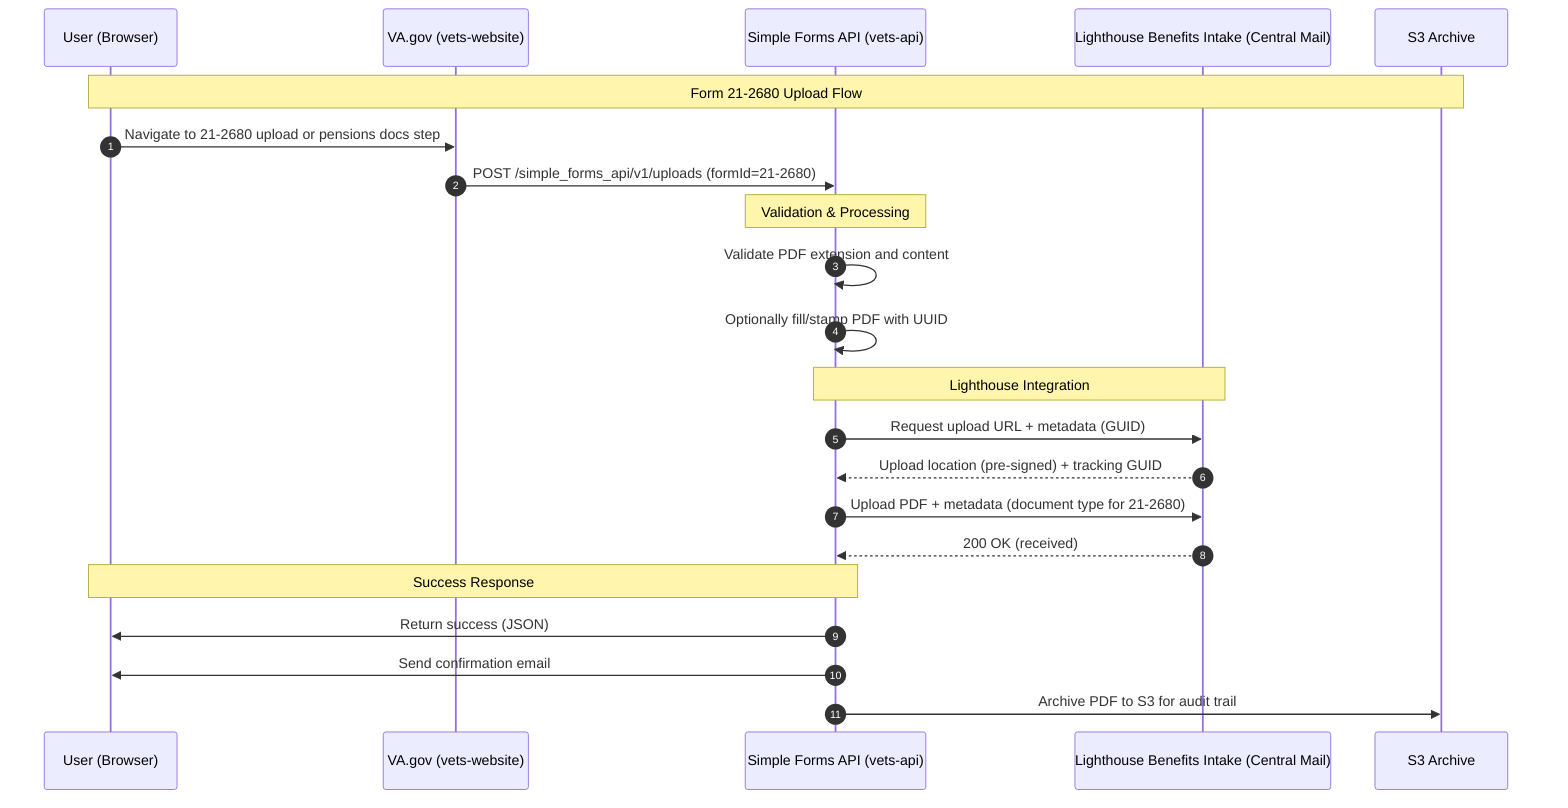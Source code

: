 sequenceDiagram
  autonumber
  participant U as User (Browser)
  participant W as VA.gov (vets-website)
  participant A as Simple Forms API (vets-api)
  participant L as Lighthouse Benefits Intake (Central Mail)
  participant S as S3 Archive

  Note over U,S: Form 21-2680 Upload Flow

  U->>W: Navigate to 21-2680 upload or pensions docs step
  W->>A: POST /simple_forms_api/v1/uploads (formId=21-2680)
  
  Note over A: Validation & Processing
  A->>A: Validate PDF extension and content
  A->>A: Optionally fill/stamp PDF with UUID
  
  Note over A,L: Lighthouse Integration
  A->>L: Request upload URL + metadata (GUID)
  L-->>A: Upload location (pre-signed) + tracking GUID
  A->>L: Upload PDF + metadata (document type for 21-2680)
  L-->>A: 200 OK (received)
  
  Note over A,U: Success Response
  A->>U: Return success (JSON)
  A->>U: Send confirmation email
  A->>S: Archive PDF to S3 for audit trail